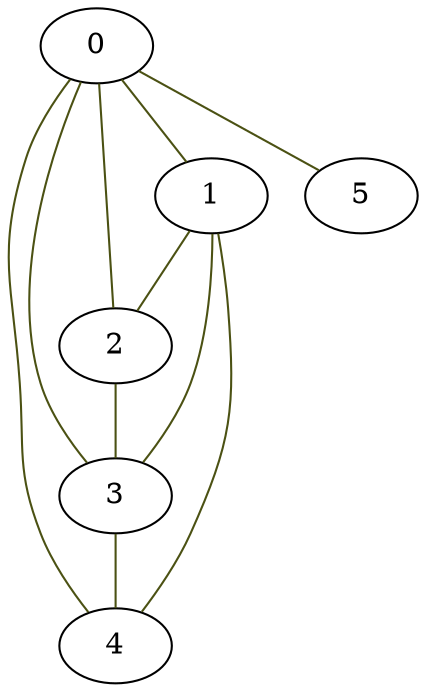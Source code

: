 graph G {
  0 -- 1 [color="#4b5113"];
  0 -- 2 [color="#4b5113"];
  0 -- 3 [color="#4b5113"];
  0 -- 4 [color="#4b5113"];
  0 -- 5 [color="#4b5113"];
  1 -- 2 [color="#4b5113"];
  1 -- 3 [color="#4b5113"];
  1 -- 4 [color="#4b5113"];
  2 -- 3 [color="#4b5113"];
  3 -- 4 [color="#4b5113"];
}
